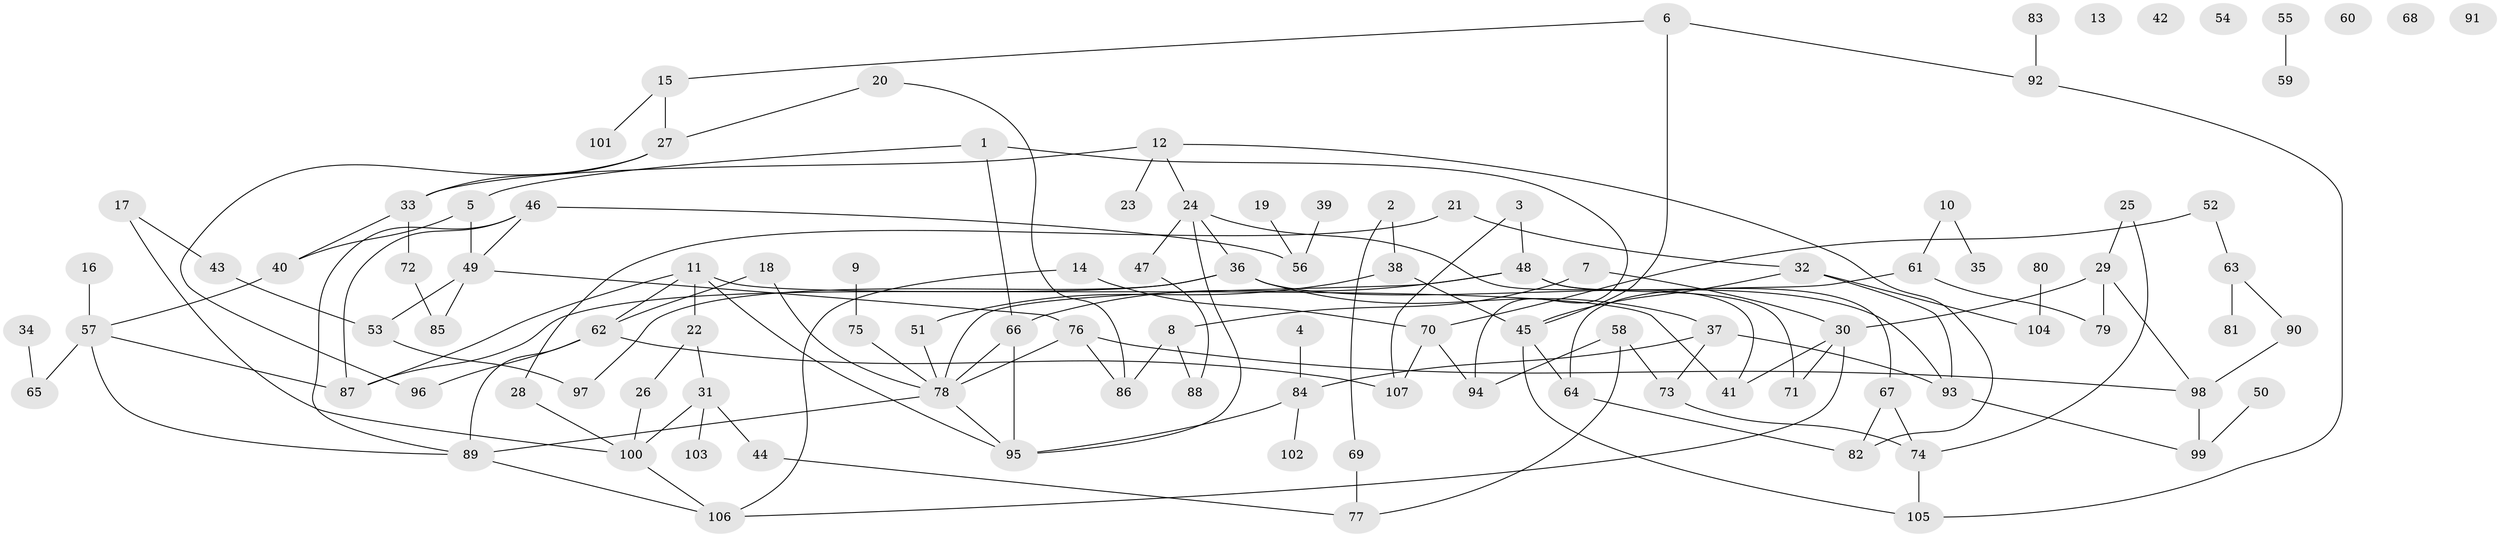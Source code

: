 // Generated by graph-tools (version 1.1) at 2025/12/03/09/25 04:12:55]
// undirected, 107 vertices, 143 edges
graph export_dot {
graph [start="1"]
  node [color=gray90,style=filled];
  1;
  2;
  3;
  4;
  5;
  6;
  7;
  8;
  9;
  10;
  11;
  12;
  13;
  14;
  15;
  16;
  17;
  18;
  19;
  20;
  21;
  22;
  23;
  24;
  25;
  26;
  27;
  28;
  29;
  30;
  31;
  32;
  33;
  34;
  35;
  36;
  37;
  38;
  39;
  40;
  41;
  42;
  43;
  44;
  45;
  46;
  47;
  48;
  49;
  50;
  51;
  52;
  53;
  54;
  55;
  56;
  57;
  58;
  59;
  60;
  61;
  62;
  63;
  64;
  65;
  66;
  67;
  68;
  69;
  70;
  71;
  72;
  73;
  74;
  75;
  76;
  77;
  78;
  79;
  80;
  81;
  82;
  83;
  84;
  85;
  86;
  87;
  88;
  89;
  90;
  91;
  92;
  93;
  94;
  95;
  96;
  97;
  98;
  99;
  100;
  101;
  102;
  103;
  104;
  105;
  106;
  107;
  1 -- 5;
  1 -- 66;
  1 -- 94;
  2 -- 38;
  2 -- 69;
  3 -- 48;
  3 -- 107;
  4 -- 84;
  5 -- 40;
  5 -- 49;
  6 -- 15;
  6 -- 45;
  6 -- 92;
  7 -- 8;
  7 -- 30;
  8 -- 86;
  8 -- 88;
  9 -- 75;
  10 -- 35;
  10 -- 61;
  11 -- 22;
  11 -- 41;
  11 -- 62;
  11 -- 87;
  11 -- 95;
  12 -- 23;
  12 -- 24;
  12 -- 33;
  12 -- 82;
  14 -- 70;
  14 -- 106;
  15 -- 27;
  15 -- 101;
  16 -- 57;
  17 -- 43;
  17 -- 100;
  18 -- 62;
  18 -- 78;
  19 -- 56;
  20 -- 27;
  20 -- 86;
  21 -- 28;
  21 -- 32;
  22 -- 26;
  22 -- 31;
  24 -- 36;
  24 -- 41;
  24 -- 47;
  24 -- 95;
  25 -- 29;
  25 -- 74;
  26 -- 100;
  27 -- 33;
  27 -- 96;
  28 -- 100;
  29 -- 30;
  29 -- 79;
  29 -- 98;
  30 -- 41;
  30 -- 71;
  30 -- 106;
  31 -- 44;
  31 -- 100;
  31 -- 103;
  32 -- 45;
  32 -- 93;
  32 -- 104;
  33 -- 40;
  33 -- 72;
  34 -- 65;
  36 -- 37;
  36 -- 87;
  36 -- 93;
  36 -- 97;
  37 -- 73;
  37 -- 84;
  37 -- 93;
  38 -- 45;
  38 -- 51;
  39 -- 56;
  40 -- 57;
  43 -- 53;
  44 -- 77;
  45 -- 64;
  45 -- 105;
  46 -- 49;
  46 -- 56;
  46 -- 87;
  46 -- 89;
  47 -- 88;
  48 -- 66;
  48 -- 67;
  48 -- 71;
  48 -- 78;
  49 -- 53;
  49 -- 76;
  49 -- 85;
  50 -- 99;
  51 -- 78;
  52 -- 63;
  52 -- 70;
  53 -- 97;
  55 -- 59;
  57 -- 65;
  57 -- 87;
  57 -- 89;
  58 -- 73;
  58 -- 77;
  58 -- 94;
  61 -- 64;
  61 -- 79;
  62 -- 89;
  62 -- 96;
  62 -- 107;
  63 -- 81;
  63 -- 90;
  64 -- 82;
  66 -- 78;
  66 -- 95;
  67 -- 74;
  67 -- 82;
  69 -- 77;
  70 -- 94;
  70 -- 107;
  72 -- 85;
  73 -- 74;
  74 -- 105;
  75 -- 78;
  76 -- 78;
  76 -- 86;
  76 -- 98;
  78 -- 89;
  78 -- 95;
  80 -- 104;
  83 -- 92;
  84 -- 95;
  84 -- 102;
  89 -- 106;
  90 -- 98;
  92 -- 105;
  93 -- 99;
  98 -- 99;
  100 -- 106;
}
